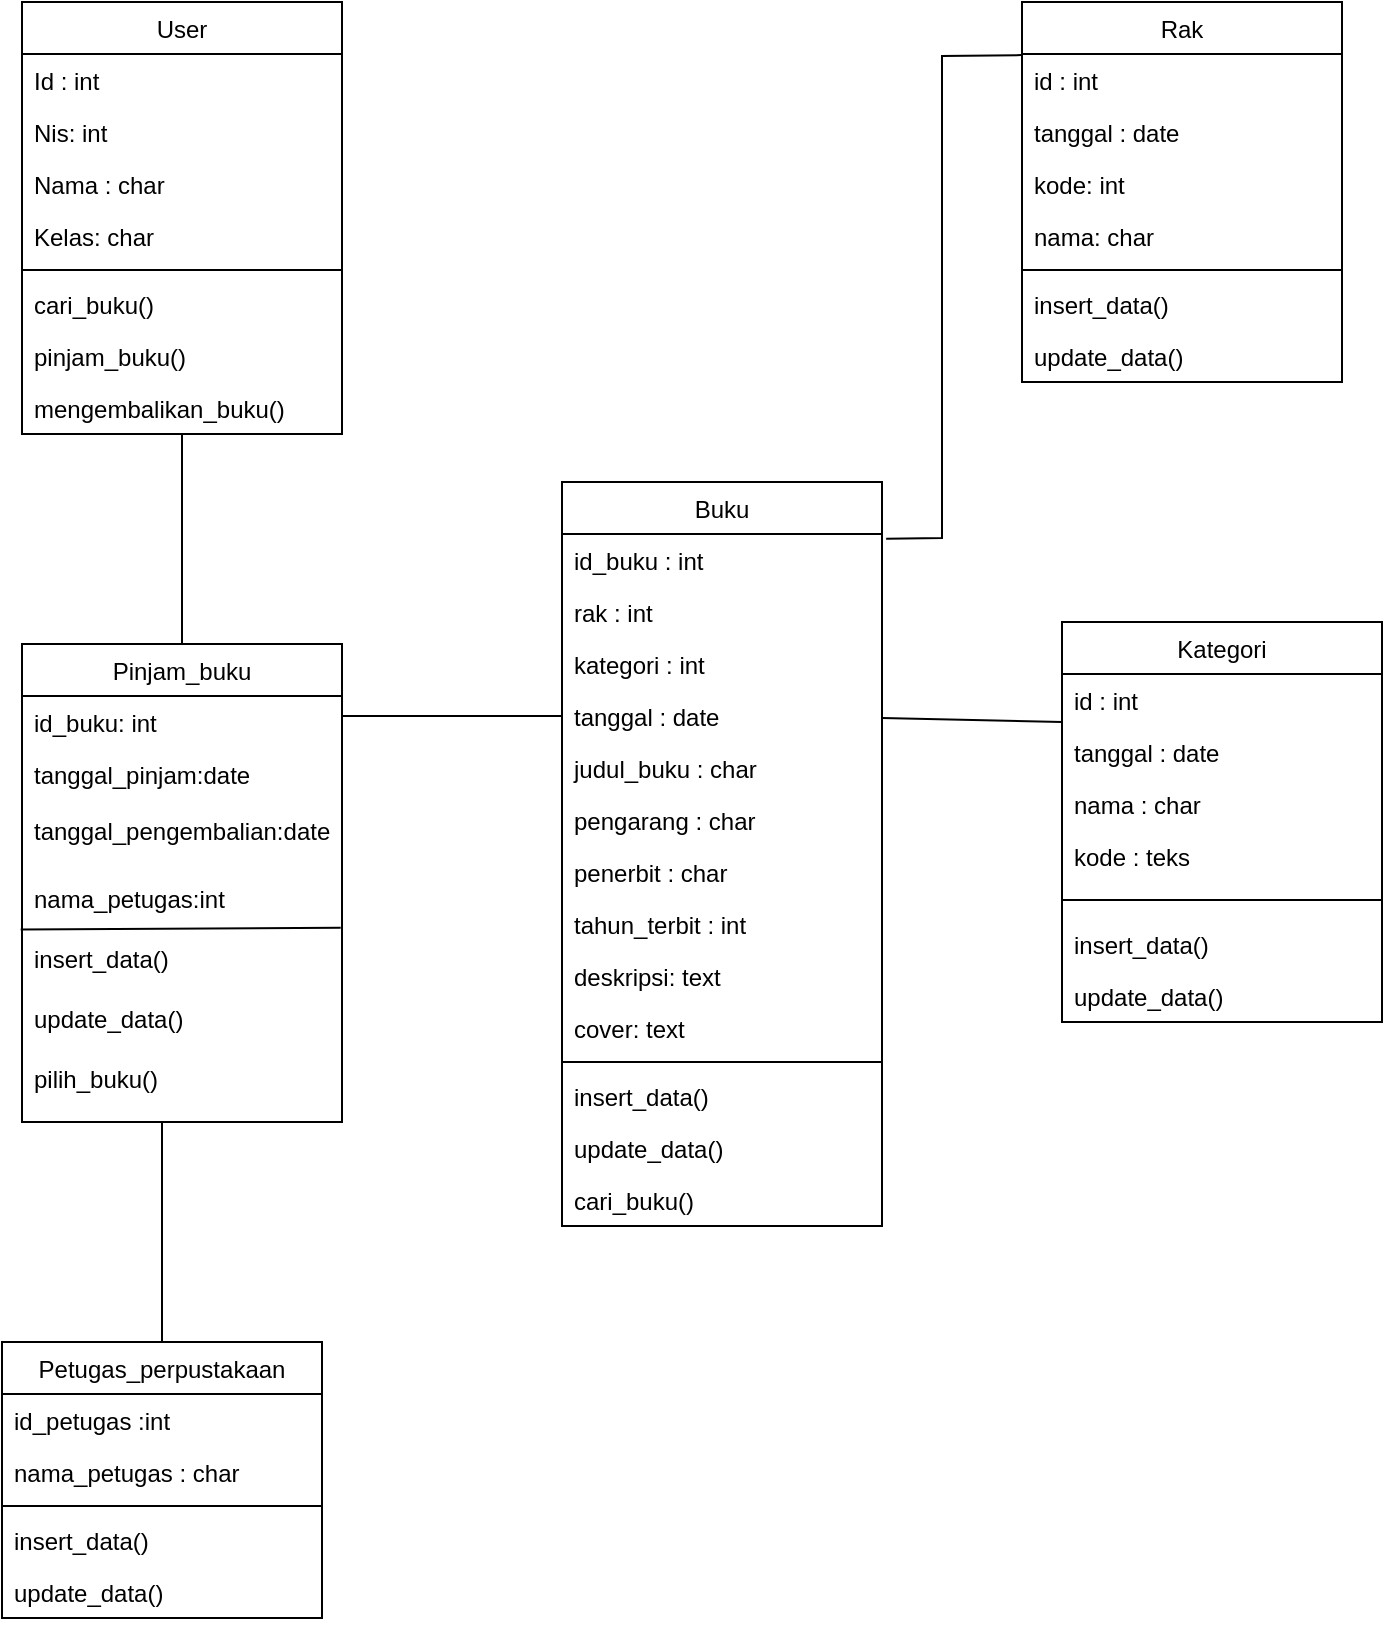 <mxfile version="22.0.8" type="github">
  <diagram id="C5RBs43oDa-KdzZeNtuy" name="Page-1">
    <mxGraphModel dx="897" dy="562" grid="1" gridSize="10" guides="1" tooltips="1" connect="1" arrows="1" fold="1" page="1" pageScale="1" pageWidth="827" pageHeight="1169" math="0" shadow="0">
      <root>
        <mxCell id="WIyWlLk6GJQsqaUBKTNV-0" />
        <mxCell id="WIyWlLk6GJQsqaUBKTNV-1" parent="WIyWlLk6GJQsqaUBKTNV-0" />
        <mxCell id="zkfFHV4jXpPFQw0GAbJ--0" value="User" style="swimlane;fontStyle=0;align=center;verticalAlign=top;childLayout=stackLayout;horizontal=1;startSize=26;horizontalStack=0;resizeParent=1;resizeLast=0;collapsible=1;marginBottom=0;rounded=0;shadow=0;strokeWidth=1;" parent="WIyWlLk6GJQsqaUBKTNV-1" vertex="1">
          <mxGeometry x="90" y="120" width="160" height="216" as="geometry">
            <mxRectangle x="230" y="140" width="160" height="26" as="alternateBounds" />
          </mxGeometry>
        </mxCell>
        <mxCell id="zkfFHV4jXpPFQw0GAbJ--1" value="Id : int" style="text;align=left;verticalAlign=top;spacingLeft=4;spacingRight=4;overflow=hidden;rotatable=0;points=[[0,0.5],[1,0.5]];portConstraint=eastwest;" parent="zkfFHV4jXpPFQw0GAbJ--0" vertex="1">
          <mxGeometry y="26" width="160" height="26" as="geometry" />
        </mxCell>
        <mxCell id="KRLGkJddJbUxluGvkjKv-42" value="Nis: int" style="text;align=left;verticalAlign=top;spacingLeft=4;spacingRight=4;overflow=hidden;rotatable=0;points=[[0,0.5],[1,0.5]];portConstraint=eastwest;rounded=0;shadow=0;html=0;" parent="zkfFHV4jXpPFQw0GAbJ--0" vertex="1">
          <mxGeometry y="52" width="160" height="26" as="geometry" />
        </mxCell>
        <mxCell id="zkfFHV4jXpPFQw0GAbJ--2" value="Nama : char" style="text;align=left;verticalAlign=top;spacingLeft=4;spacingRight=4;overflow=hidden;rotatable=0;points=[[0,0.5],[1,0.5]];portConstraint=eastwest;rounded=0;shadow=0;html=0;" parent="zkfFHV4jXpPFQw0GAbJ--0" vertex="1">
          <mxGeometry y="78" width="160" height="26" as="geometry" />
        </mxCell>
        <mxCell id="zkfFHV4jXpPFQw0GAbJ--3" value="Kelas: char" style="text;align=left;verticalAlign=top;spacingLeft=4;spacingRight=4;overflow=hidden;rotatable=0;points=[[0,0.5],[1,0.5]];portConstraint=eastwest;rounded=0;shadow=0;html=0;" parent="zkfFHV4jXpPFQw0GAbJ--0" vertex="1">
          <mxGeometry y="104" width="160" height="26" as="geometry" />
        </mxCell>
        <mxCell id="zkfFHV4jXpPFQw0GAbJ--4" value="" style="line;html=1;strokeWidth=1;align=left;verticalAlign=middle;spacingTop=-1;spacingLeft=3;spacingRight=3;rotatable=0;labelPosition=right;points=[];portConstraint=eastwest;" parent="zkfFHV4jXpPFQw0GAbJ--0" vertex="1">
          <mxGeometry y="130" width="160" height="8" as="geometry" />
        </mxCell>
        <mxCell id="zkfFHV4jXpPFQw0GAbJ--5" value="cari_buku()" style="text;align=left;verticalAlign=top;spacingLeft=4;spacingRight=4;overflow=hidden;rotatable=0;points=[[0,0.5],[1,0.5]];portConstraint=eastwest;" parent="zkfFHV4jXpPFQw0GAbJ--0" vertex="1">
          <mxGeometry y="138" width="160" height="26" as="geometry" />
        </mxCell>
        <mxCell id="KRLGkJddJbUxluGvkjKv-43" value="pinjam_buku()" style="text;align=left;verticalAlign=top;spacingLeft=4;spacingRight=4;overflow=hidden;rotatable=0;points=[[0,0.5],[1,0.5]];portConstraint=eastwest;" parent="zkfFHV4jXpPFQw0GAbJ--0" vertex="1">
          <mxGeometry y="164" width="160" height="26" as="geometry" />
        </mxCell>
        <mxCell id="KRLGkJddJbUxluGvkjKv-45" value="mengembalikan_buku()" style="text;align=left;verticalAlign=top;spacingLeft=4;spacingRight=4;overflow=hidden;rotatable=0;points=[[0,0.5],[1,0.5]];portConstraint=eastwest;" parent="zkfFHV4jXpPFQw0GAbJ--0" vertex="1">
          <mxGeometry y="190" width="160" height="26" as="geometry" />
        </mxCell>
        <mxCell id="zkfFHV4jXpPFQw0GAbJ--17" value="Buku" style="swimlane;fontStyle=0;align=center;verticalAlign=top;childLayout=stackLayout;horizontal=1;startSize=26;horizontalStack=0;resizeParent=1;resizeLast=0;collapsible=1;marginBottom=0;rounded=0;shadow=0;strokeWidth=1;" parent="WIyWlLk6GJQsqaUBKTNV-1" vertex="1">
          <mxGeometry x="360" y="360" width="160" height="372" as="geometry">
            <mxRectangle x="550" y="140" width="160" height="26" as="alternateBounds" />
          </mxGeometry>
        </mxCell>
        <mxCell id="zkfFHV4jXpPFQw0GAbJ--18" value="id_buku : int " style="text;align=left;verticalAlign=top;spacingLeft=4;spacingRight=4;overflow=hidden;rotatable=0;points=[[0,0.5],[1,0.5]];portConstraint=eastwest;" parent="zkfFHV4jXpPFQw0GAbJ--17" vertex="1">
          <mxGeometry y="26" width="160" height="26" as="geometry" />
        </mxCell>
        <mxCell id="-nEEKFw_kexqva2vjQNQ-0" value="rak : int" style="text;align=left;verticalAlign=top;spacingLeft=4;spacingRight=4;overflow=hidden;rotatable=0;points=[[0,0.5],[1,0.5]];portConstraint=eastwest;rounded=0;shadow=0;html=0;" vertex="1" parent="zkfFHV4jXpPFQw0GAbJ--17">
          <mxGeometry y="52" width="160" height="26" as="geometry" />
        </mxCell>
        <mxCell id="-nEEKFw_kexqva2vjQNQ-1" value="kategori : int" style="text;align=left;verticalAlign=top;spacingLeft=4;spacingRight=4;overflow=hidden;rotatable=0;points=[[0,0.5],[1,0.5]];portConstraint=eastwest;rounded=0;shadow=0;html=0;" vertex="1" parent="zkfFHV4jXpPFQw0GAbJ--17">
          <mxGeometry y="78" width="160" height="26" as="geometry" />
        </mxCell>
        <mxCell id="zkfFHV4jXpPFQw0GAbJ--21" value="tanggal : date" style="text;align=left;verticalAlign=top;spacingLeft=4;spacingRight=4;overflow=hidden;rotatable=0;points=[[0,0.5],[1,0.5]];portConstraint=eastwest;rounded=0;shadow=0;html=0;" parent="zkfFHV4jXpPFQw0GAbJ--17" vertex="1">
          <mxGeometry y="104" width="160" height="26" as="geometry" />
        </mxCell>
        <mxCell id="KRLGkJddJbUxluGvkjKv-1" value="judul_buku : char" style="text;align=left;verticalAlign=top;spacingLeft=4;spacingRight=4;overflow=hidden;rotatable=0;points=[[0,0.5],[1,0.5]];portConstraint=eastwest;rounded=0;shadow=0;html=0;" parent="zkfFHV4jXpPFQw0GAbJ--17" vertex="1">
          <mxGeometry y="130" width="160" height="26" as="geometry" />
        </mxCell>
        <mxCell id="zkfFHV4jXpPFQw0GAbJ--19" value="pengarang : char" style="text;align=left;verticalAlign=top;spacingLeft=4;spacingRight=4;overflow=hidden;rotatable=0;points=[[0,0.5],[1,0.5]];portConstraint=eastwest;rounded=0;shadow=0;html=0;" parent="zkfFHV4jXpPFQw0GAbJ--17" vertex="1">
          <mxGeometry y="156" width="160" height="26" as="geometry" />
        </mxCell>
        <mxCell id="zkfFHV4jXpPFQw0GAbJ--20" value="penerbit : char" style="text;align=left;verticalAlign=top;spacingLeft=4;spacingRight=4;overflow=hidden;rotatable=0;points=[[0,0.5],[1,0.5]];portConstraint=eastwest;rounded=0;shadow=0;html=0;" parent="zkfFHV4jXpPFQw0GAbJ--17" vertex="1">
          <mxGeometry y="182" width="160" height="26" as="geometry" />
        </mxCell>
        <mxCell id="zkfFHV4jXpPFQw0GAbJ--22" value="tahun_terbit : int" style="text;align=left;verticalAlign=top;spacingLeft=4;spacingRight=4;overflow=hidden;rotatable=0;points=[[0,0.5],[1,0.5]];portConstraint=eastwest;rounded=0;shadow=0;html=0;" parent="zkfFHV4jXpPFQw0GAbJ--17" vertex="1">
          <mxGeometry y="208" width="160" height="26" as="geometry" />
        </mxCell>
        <mxCell id="-nEEKFw_kexqva2vjQNQ-2" value="deskripsi: text" style="text;align=left;verticalAlign=top;spacingLeft=4;spacingRight=4;overflow=hidden;rotatable=0;points=[[0,0.5],[1,0.5]];portConstraint=eastwest;rounded=0;shadow=0;html=0;" vertex="1" parent="zkfFHV4jXpPFQw0GAbJ--17">
          <mxGeometry y="234" width="160" height="26" as="geometry" />
        </mxCell>
        <mxCell id="-nEEKFw_kexqva2vjQNQ-3" value="cover: text" style="text;align=left;verticalAlign=top;spacingLeft=4;spacingRight=4;overflow=hidden;rotatable=0;points=[[0,0.5],[1,0.5]];portConstraint=eastwest;rounded=0;shadow=0;html=0;" vertex="1" parent="zkfFHV4jXpPFQw0GAbJ--17">
          <mxGeometry y="260" width="160" height="26" as="geometry" />
        </mxCell>
        <mxCell id="zkfFHV4jXpPFQw0GAbJ--23" value="" style="line;html=1;strokeWidth=1;align=left;verticalAlign=middle;spacingTop=-1;spacingLeft=3;spacingRight=3;rotatable=0;labelPosition=right;points=[];portConstraint=eastwest;" parent="zkfFHV4jXpPFQw0GAbJ--17" vertex="1">
          <mxGeometry y="286" width="160" height="8" as="geometry" />
        </mxCell>
        <mxCell id="zkfFHV4jXpPFQw0GAbJ--24" value="insert_data()" style="text;align=left;verticalAlign=top;spacingLeft=4;spacingRight=4;overflow=hidden;rotatable=0;points=[[0,0.5],[1,0.5]];portConstraint=eastwest;" parent="zkfFHV4jXpPFQw0GAbJ--17" vertex="1">
          <mxGeometry y="294" width="160" height="26" as="geometry" />
        </mxCell>
        <mxCell id="zkfFHV4jXpPFQw0GAbJ--25" value="update_data()" style="text;align=left;verticalAlign=top;spacingLeft=4;spacingRight=4;overflow=hidden;rotatable=0;points=[[0,0.5],[1,0.5]];portConstraint=eastwest;" parent="zkfFHV4jXpPFQw0GAbJ--17" vertex="1">
          <mxGeometry y="320" width="160" height="26" as="geometry" />
        </mxCell>
        <mxCell id="KRLGkJddJbUxluGvkjKv-56" value="cari_buku()" style="text;align=left;verticalAlign=top;spacingLeft=4;spacingRight=4;overflow=hidden;rotatable=0;points=[[0,0.5],[1,0.5]];portConstraint=eastwest;" parent="zkfFHV4jXpPFQw0GAbJ--17" vertex="1">
          <mxGeometry y="346" width="160" height="26" as="geometry" />
        </mxCell>
        <mxCell id="KRLGkJddJbUxluGvkjKv-2" value="Petugas_perpustakaan" style="swimlane;fontStyle=0;align=center;verticalAlign=top;childLayout=stackLayout;horizontal=1;startSize=26;horizontalStack=0;resizeParent=1;resizeLast=0;collapsible=1;marginBottom=0;rounded=0;shadow=0;strokeWidth=1;" parent="WIyWlLk6GJQsqaUBKTNV-1" vertex="1">
          <mxGeometry x="80" y="790" width="160" height="138" as="geometry">
            <mxRectangle x="230" y="140" width="160" height="26" as="alternateBounds" />
          </mxGeometry>
        </mxCell>
        <mxCell id="KRLGkJddJbUxluGvkjKv-3" value="id_petugas :int" style="text;align=left;verticalAlign=top;spacingLeft=4;spacingRight=4;overflow=hidden;rotatable=0;points=[[0,0.5],[1,0.5]];portConstraint=eastwest;" parent="KRLGkJddJbUxluGvkjKv-2" vertex="1">
          <mxGeometry y="26" width="160" height="26" as="geometry" />
        </mxCell>
        <mxCell id="KRLGkJddJbUxluGvkjKv-4" value="nama_petugas : char" style="text;align=left;verticalAlign=top;spacingLeft=4;spacingRight=4;overflow=hidden;rotatable=0;points=[[0,0.5],[1,0.5]];portConstraint=eastwest;rounded=0;shadow=0;html=0;" parent="KRLGkJddJbUxluGvkjKv-2" vertex="1">
          <mxGeometry y="52" width="160" height="26" as="geometry" />
        </mxCell>
        <mxCell id="KRLGkJddJbUxluGvkjKv-6" value="" style="line;html=1;strokeWidth=1;align=left;verticalAlign=middle;spacingTop=-1;spacingLeft=3;spacingRight=3;rotatable=0;labelPosition=right;points=[];portConstraint=eastwest;" parent="KRLGkJddJbUxluGvkjKv-2" vertex="1">
          <mxGeometry y="78" width="160" height="8" as="geometry" />
        </mxCell>
        <mxCell id="KRLGkJddJbUxluGvkjKv-7" value="insert_data()" style="text;align=left;verticalAlign=top;spacingLeft=4;spacingRight=4;overflow=hidden;rotatable=0;points=[[0,0.5],[1,0.5]];portConstraint=eastwest;" parent="KRLGkJddJbUxluGvkjKv-2" vertex="1">
          <mxGeometry y="86" width="160" height="26" as="geometry" />
        </mxCell>
        <mxCell id="KRLGkJddJbUxluGvkjKv-53" value="update_data()" style="text;align=left;verticalAlign=top;spacingLeft=4;spacingRight=4;overflow=hidden;rotatable=0;points=[[0,0.5],[1,0.5]];portConstraint=eastwest;" parent="KRLGkJddJbUxluGvkjKv-2" vertex="1">
          <mxGeometry y="112" width="160" height="26" as="geometry" />
        </mxCell>
        <mxCell id="KRLGkJddJbUxluGvkjKv-9" value="Pinjam_buku" style="swimlane;fontStyle=0;align=center;verticalAlign=top;childLayout=stackLayout;horizontal=1;startSize=26;horizontalStack=0;resizeParent=1;resizeLast=0;collapsible=1;marginBottom=0;rounded=0;shadow=0;strokeWidth=1;" parent="WIyWlLk6GJQsqaUBKTNV-1" vertex="1">
          <mxGeometry x="90" y="441" width="160" height="239" as="geometry">
            <mxRectangle x="230" y="140" width="160" height="26" as="alternateBounds" />
          </mxGeometry>
        </mxCell>
        <mxCell id="KRLGkJddJbUxluGvkjKv-10" value="id_buku: int" style="text;align=left;verticalAlign=top;spacingLeft=4;spacingRight=4;overflow=hidden;rotatable=0;points=[[0,0.5],[1,0.5]];portConstraint=eastwest;" parent="KRLGkJddJbUxluGvkjKv-9" vertex="1">
          <mxGeometry y="26" width="160" height="26" as="geometry" />
        </mxCell>
        <mxCell id="KRLGkJddJbUxluGvkjKv-11" value="tanggal_pinjam:date" style="text;align=left;verticalAlign=top;spacingLeft=4;spacingRight=4;overflow=hidden;rotatable=0;points=[[0,0.5],[1,0.5]];portConstraint=eastwest;rounded=0;shadow=0;html=0;" parent="KRLGkJddJbUxluGvkjKv-9" vertex="1">
          <mxGeometry y="52" width="160" height="28" as="geometry" />
        </mxCell>
        <mxCell id="KRLGkJddJbUxluGvkjKv-14" value="tanggal_pengembalian:date" style="text;align=left;verticalAlign=top;spacingLeft=4;spacingRight=4;overflow=hidden;rotatable=0;points=[[0,0.5],[1,0.5]];portConstraint=eastwest;" parent="KRLGkJddJbUxluGvkjKv-9" vertex="1">
          <mxGeometry y="80" width="160" height="34" as="geometry" />
        </mxCell>
        <mxCell id="KRLGkJddJbUxluGvkjKv-48" value="" style="endArrow=none;html=1;rounded=0;entryX=0.996;entryY=0.929;entryDx=0;entryDy=0;entryPerimeter=0;exitX=-0.004;exitY=0.959;exitDx=0;exitDy=0;exitPerimeter=0;" parent="KRLGkJddJbUxluGvkjKv-9" source="KRLGkJddJbUxluGvkjKv-47" target="KRLGkJddJbUxluGvkjKv-47" edge="1">
          <mxGeometry width="50" height="50" relative="1" as="geometry">
            <mxPoint x="10" y="171" as="sourcePoint" />
            <mxPoint x="240" y="39" as="targetPoint" />
            <Array as="points" />
          </mxGeometry>
        </mxCell>
        <mxCell id="KRLGkJddJbUxluGvkjKv-47" value="nama_petugas:int" style="text;align=left;verticalAlign=top;spacingLeft=4;spacingRight=4;overflow=hidden;rotatable=0;points=[[0,0.5],[1,0.5]];portConstraint=eastwest;" parent="KRLGkJddJbUxluGvkjKv-9" vertex="1">
          <mxGeometry y="114" width="160" height="30" as="geometry" />
        </mxCell>
        <mxCell id="KRLGkJddJbUxluGvkjKv-50" value="insert_data()" style="text;align=left;verticalAlign=top;spacingLeft=4;spacingRight=4;overflow=hidden;rotatable=0;points=[[0,0.5],[1,0.5]];portConstraint=eastwest;" parent="KRLGkJddJbUxluGvkjKv-9" vertex="1">
          <mxGeometry y="144" width="160" height="30" as="geometry" />
        </mxCell>
        <mxCell id="KRLGkJddJbUxluGvkjKv-51" value="update_data()" style="text;align=left;verticalAlign=top;spacingLeft=4;spacingRight=4;overflow=hidden;rotatable=0;points=[[0,0.5],[1,0.5]];portConstraint=eastwest;" parent="KRLGkJddJbUxluGvkjKv-9" vertex="1">
          <mxGeometry y="174" width="160" height="30" as="geometry" />
        </mxCell>
        <mxCell id="KRLGkJddJbUxluGvkjKv-52" value="pilih_buku()" style="text;align=left;verticalAlign=top;spacingLeft=4;spacingRight=4;overflow=hidden;rotatable=0;points=[[0,0.5],[1,0.5]];portConstraint=eastwest;" parent="KRLGkJddJbUxluGvkjKv-9" vertex="1">
          <mxGeometry y="204" width="160" height="30" as="geometry" />
        </mxCell>
        <mxCell id="KRLGkJddJbUxluGvkjKv-15" value="Rak" style="swimlane;fontStyle=0;align=center;verticalAlign=top;childLayout=stackLayout;horizontal=1;startSize=26;horizontalStack=0;resizeParent=1;resizeLast=0;collapsible=1;marginBottom=0;rounded=0;shadow=0;strokeWidth=1;" parent="WIyWlLk6GJQsqaUBKTNV-1" vertex="1">
          <mxGeometry x="590" y="120" width="160" height="190" as="geometry">
            <mxRectangle x="230" y="140" width="160" height="26" as="alternateBounds" />
          </mxGeometry>
        </mxCell>
        <mxCell id="KRLGkJddJbUxluGvkjKv-16" value="id : int" style="text;align=left;verticalAlign=top;spacingLeft=4;spacingRight=4;overflow=hidden;rotatable=0;points=[[0,0.5],[1,0.5]];portConstraint=eastwest;" parent="KRLGkJddJbUxluGvkjKv-15" vertex="1">
          <mxGeometry y="26" width="160" height="26" as="geometry" />
        </mxCell>
        <mxCell id="KRLGkJddJbUxluGvkjKv-17" value="tanggal : date" style="text;align=left;verticalAlign=top;spacingLeft=4;spacingRight=4;overflow=hidden;rotatable=0;points=[[0,0.5],[1,0.5]];portConstraint=eastwest;rounded=0;shadow=0;html=0;" parent="KRLGkJddJbUxluGvkjKv-15" vertex="1">
          <mxGeometry y="52" width="160" height="26" as="geometry" />
        </mxCell>
        <mxCell id="KRLGkJddJbUxluGvkjKv-18" value="kode: int" style="text;align=left;verticalAlign=top;spacingLeft=4;spacingRight=4;overflow=hidden;rotatable=0;points=[[0,0.5],[1,0.5]];portConstraint=eastwest;rounded=0;shadow=0;html=0;" parent="KRLGkJddJbUxluGvkjKv-15" vertex="1">
          <mxGeometry y="78" width="160" height="26" as="geometry" />
        </mxCell>
        <mxCell id="KRLGkJddJbUxluGvkjKv-58" value="nama: char" style="text;align=left;verticalAlign=top;spacingLeft=4;spacingRight=4;overflow=hidden;rotatable=0;points=[[0,0.5],[1,0.5]];portConstraint=eastwest;rounded=0;shadow=0;html=0;" parent="KRLGkJddJbUxluGvkjKv-15" vertex="1">
          <mxGeometry y="104" width="160" height="26" as="geometry" />
        </mxCell>
        <mxCell id="KRLGkJddJbUxluGvkjKv-19" value="" style="line;html=1;strokeWidth=1;align=left;verticalAlign=middle;spacingTop=-1;spacingLeft=3;spacingRight=3;rotatable=0;labelPosition=right;points=[];portConstraint=eastwest;" parent="KRLGkJddJbUxluGvkjKv-15" vertex="1">
          <mxGeometry y="130" width="160" height="8" as="geometry" />
        </mxCell>
        <mxCell id="KRLGkJddJbUxluGvkjKv-20" value="insert_data()" style="text;align=left;verticalAlign=top;spacingLeft=4;spacingRight=4;overflow=hidden;rotatable=0;points=[[0,0.5],[1,0.5]];portConstraint=eastwest;" parent="KRLGkJddJbUxluGvkjKv-15" vertex="1">
          <mxGeometry y="138" width="160" height="26" as="geometry" />
        </mxCell>
        <mxCell id="KRLGkJddJbUxluGvkjKv-59" value="update_data()" style="text;align=left;verticalAlign=top;spacingLeft=4;spacingRight=4;overflow=hidden;rotatable=0;points=[[0,0.5],[1,0.5]];portConstraint=eastwest;" parent="KRLGkJddJbUxluGvkjKv-15" vertex="1">
          <mxGeometry y="164" width="160" height="26" as="geometry" />
        </mxCell>
        <mxCell id="KRLGkJddJbUxluGvkjKv-21" value="Kategori" style="swimlane;fontStyle=0;align=center;verticalAlign=top;childLayout=stackLayout;horizontal=1;startSize=26;horizontalStack=0;resizeParent=1;resizeLast=0;collapsible=1;marginBottom=0;rounded=0;shadow=0;strokeWidth=1;" parent="WIyWlLk6GJQsqaUBKTNV-1" vertex="1">
          <mxGeometry x="610" y="430" width="160" height="200" as="geometry">
            <mxRectangle x="230" y="140" width="160" height="26" as="alternateBounds" />
          </mxGeometry>
        </mxCell>
        <mxCell id="KRLGkJddJbUxluGvkjKv-22" value="id : int" style="text;align=left;verticalAlign=top;spacingLeft=4;spacingRight=4;overflow=hidden;rotatable=0;points=[[0,0.5],[1,0.5]];portConstraint=eastwest;" parent="KRLGkJddJbUxluGvkjKv-21" vertex="1">
          <mxGeometry y="26" width="160" height="26" as="geometry" />
        </mxCell>
        <mxCell id="KRLGkJddJbUxluGvkjKv-23" value="tanggal : date" style="text;align=left;verticalAlign=top;spacingLeft=4;spacingRight=4;overflow=hidden;rotatable=0;points=[[0,0.5],[1,0.5]];portConstraint=eastwest;rounded=0;shadow=0;html=0;" parent="KRLGkJddJbUxluGvkjKv-21" vertex="1">
          <mxGeometry y="52" width="160" height="26" as="geometry" />
        </mxCell>
        <mxCell id="KRLGkJddJbUxluGvkjKv-24" value="nama : char" style="text;align=left;verticalAlign=top;spacingLeft=4;spacingRight=4;overflow=hidden;rotatable=0;points=[[0,0.5],[1,0.5]];portConstraint=eastwest;rounded=0;shadow=0;html=0;" parent="KRLGkJddJbUxluGvkjKv-21" vertex="1">
          <mxGeometry y="78" width="160" height="26" as="geometry" />
        </mxCell>
        <mxCell id="KRLGkJddJbUxluGvkjKv-54" value="kode : teks" style="text;align=left;verticalAlign=top;spacingLeft=4;spacingRight=4;overflow=hidden;rotatable=0;points=[[0,0.5],[1,0.5]];portConstraint=eastwest;rounded=0;shadow=0;html=0;" parent="KRLGkJddJbUxluGvkjKv-21" vertex="1">
          <mxGeometry y="104" width="160" height="26" as="geometry" />
        </mxCell>
        <mxCell id="KRLGkJddJbUxluGvkjKv-25" value="" style="line;html=1;strokeWidth=1;align=left;verticalAlign=middle;spacingTop=-1;spacingLeft=3;spacingRight=3;rotatable=0;labelPosition=right;points=[];portConstraint=eastwest;" parent="KRLGkJddJbUxluGvkjKv-21" vertex="1">
          <mxGeometry y="130" width="160" height="18" as="geometry" />
        </mxCell>
        <mxCell id="KRLGkJddJbUxluGvkjKv-26" value="insert_data()" style="text;align=left;verticalAlign=top;spacingLeft=4;spacingRight=4;overflow=hidden;rotatable=0;points=[[0,0.5],[1,0.5]];portConstraint=eastwest;" parent="KRLGkJddJbUxluGvkjKv-21" vertex="1">
          <mxGeometry y="148" width="160" height="26" as="geometry" />
        </mxCell>
        <mxCell id="KRLGkJddJbUxluGvkjKv-57" value="update_data()" style="text;align=left;verticalAlign=top;spacingLeft=4;spacingRight=4;overflow=hidden;rotatable=0;points=[[0,0.5],[1,0.5]];portConstraint=eastwest;" parent="KRLGkJddJbUxluGvkjKv-21" vertex="1">
          <mxGeometry y="174" width="160" height="26" as="geometry" />
        </mxCell>
        <mxCell id="KRLGkJddJbUxluGvkjKv-34" value="" style="endArrow=none;html=1;rounded=0;exitX=0.5;exitY=0;exitDx=0;exitDy=0;" parent="WIyWlLk6GJQsqaUBKTNV-1" source="KRLGkJddJbUxluGvkjKv-9" target="KRLGkJddJbUxluGvkjKv-45" edge="1">
          <mxGeometry width="50" height="50" relative="1" as="geometry">
            <mxPoint x="160" y="430" as="sourcePoint" />
            <mxPoint x="160" y="340" as="targetPoint" />
          </mxGeometry>
        </mxCell>
        <mxCell id="KRLGkJddJbUxluGvkjKv-35" value="" style="endArrow=none;html=1;rounded=0;exitX=0.5;exitY=0;exitDx=0;exitDy=0;" parent="WIyWlLk6GJQsqaUBKTNV-1" source="KRLGkJddJbUxluGvkjKv-2" edge="1">
          <mxGeometry width="50" height="50" relative="1" as="geometry">
            <mxPoint x="159" y="780" as="sourcePoint" />
            <mxPoint x="160" y="680" as="targetPoint" />
            <Array as="points" />
          </mxGeometry>
        </mxCell>
        <mxCell id="KRLGkJddJbUxluGvkjKv-36" value="" style="endArrow=none;html=1;rounded=0;entryX=0;entryY=0.5;entryDx=0;entryDy=0;" parent="WIyWlLk6GJQsqaUBKTNV-1" target="zkfFHV4jXpPFQw0GAbJ--21" edge="1">
          <mxGeometry width="50" height="50" relative="1" as="geometry">
            <mxPoint x="250" y="477" as="sourcePoint" />
            <mxPoint x="360" y="480" as="targetPoint" />
          </mxGeometry>
        </mxCell>
        <mxCell id="KRLGkJddJbUxluGvkjKv-40" value="" style="endArrow=none;html=1;rounded=0;exitX=1.013;exitY=0.09;exitDx=0;exitDy=0;exitPerimeter=0;entryX=-0.002;entryY=0.021;entryDx=0;entryDy=0;entryPerimeter=0;" parent="WIyWlLk6GJQsqaUBKTNV-1" source="zkfFHV4jXpPFQw0GAbJ--18" target="KRLGkJddJbUxluGvkjKv-16" edge="1">
          <mxGeometry width="50" height="50" relative="1" as="geometry">
            <mxPoint x="171" y="452" as="sourcePoint" />
            <mxPoint x="170" y="270" as="targetPoint" />
            <Array as="points">
              <mxPoint x="550" y="388" />
              <mxPoint x="550" y="147" />
            </Array>
          </mxGeometry>
        </mxCell>
        <mxCell id="KRLGkJddJbUxluGvkjKv-41" value="" style="endArrow=none;html=1;rounded=0;entryX=0;entryY=0.25;entryDx=0;entryDy=0;" parent="WIyWlLk6GJQsqaUBKTNV-1" target="KRLGkJddJbUxluGvkjKv-21" edge="1">
          <mxGeometry width="50" height="50" relative="1" as="geometry">
            <mxPoint x="520" y="478" as="sourcePoint" />
            <mxPoint x="170" y="270" as="targetPoint" />
          </mxGeometry>
        </mxCell>
      </root>
    </mxGraphModel>
  </diagram>
</mxfile>
